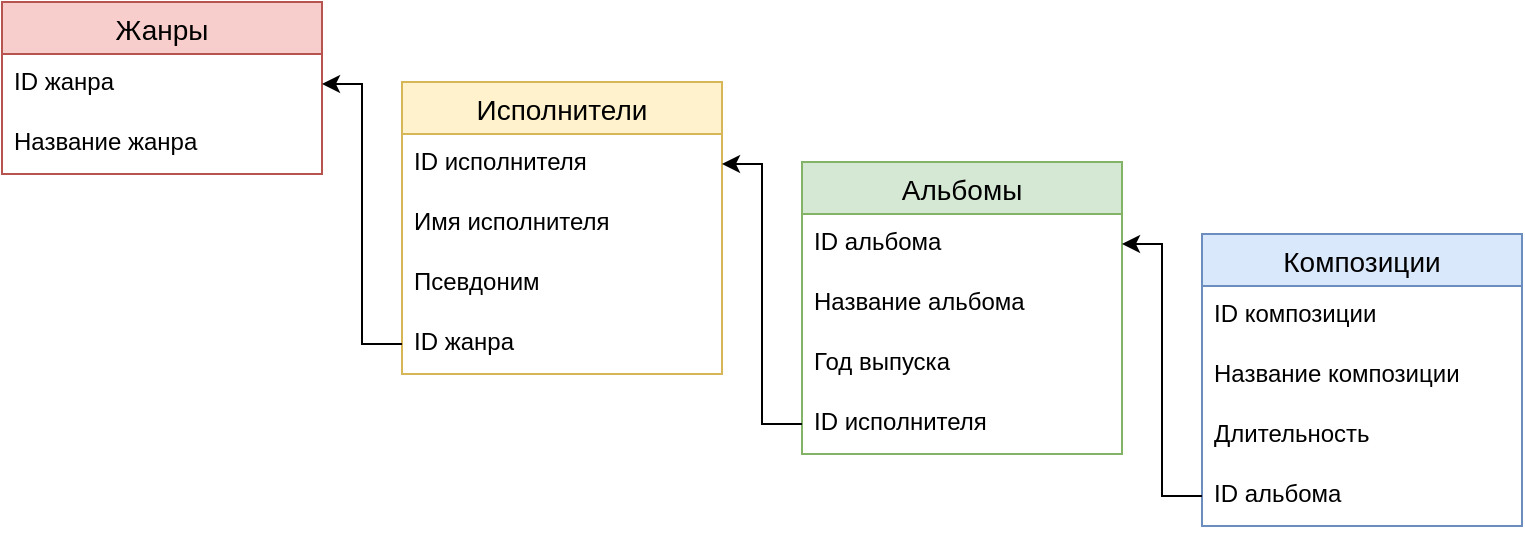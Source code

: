 <mxfile version="16.2.7" type="device"><diagram id="j3iI67QxOo-jWNAFrLE2" name="Page-1"><mxGraphModel dx="2253" dy="793" grid="1" gridSize="10" guides="1" tooltips="1" connect="1" arrows="1" fold="1" page="1" pageScale="1" pageWidth="827" pageHeight="1169" math="0" shadow="0"><root><mxCell id="0"/><mxCell id="1" parent="0"/><mxCell id="rVI9OrNfSdBvg8jA7I-M-1" value="Жанры" style="swimlane;fontStyle=0;childLayout=stackLayout;horizontal=1;startSize=26;horizontalStack=0;resizeParent=1;resizeParentMax=0;resizeLast=0;collapsible=1;marginBottom=0;align=center;fontSize=14;fillColor=#f8cecc;strokeColor=#b85450;" vertex="1" parent="1"><mxGeometry x="-160" y="80" width="160" height="86" as="geometry"/></mxCell><mxCell id="rVI9OrNfSdBvg8jA7I-M-2" value="ID жанра" style="text;strokeColor=none;fillColor=none;spacingLeft=4;spacingRight=4;overflow=hidden;rotatable=0;points=[[0,0.5],[1,0.5]];portConstraint=eastwest;fontSize=12;" vertex="1" parent="rVI9OrNfSdBvg8jA7I-M-1"><mxGeometry y="26" width="160" height="30" as="geometry"/></mxCell><mxCell id="rVI9OrNfSdBvg8jA7I-M-3" value="Название жанра" style="text;strokeColor=none;fillColor=none;spacingLeft=4;spacingRight=4;overflow=hidden;rotatable=0;points=[[0,0.5],[1,0.5]];portConstraint=eastwest;fontSize=12;" vertex="1" parent="rVI9OrNfSdBvg8jA7I-M-1"><mxGeometry y="56" width="160" height="30" as="geometry"/></mxCell><mxCell id="rVI9OrNfSdBvg8jA7I-M-42" value="Исполнители" style="swimlane;fontStyle=0;childLayout=stackLayout;horizontal=1;startSize=26;horizontalStack=0;resizeParent=1;resizeParentMax=0;resizeLast=0;collapsible=1;marginBottom=0;align=center;fontSize=14;fillColor=#fff2cc;strokeColor=#d6b656;" vertex="1" parent="1"><mxGeometry x="40" y="120" width="160" height="146" as="geometry"/></mxCell><mxCell id="rVI9OrNfSdBvg8jA7I-M-43" value="ID исполнителя" style="text;strokeColor=none;fillColor=none;spacingLeft=4;spacingRight=4;overflow=hidden;rotatable=0;points=[[0,0.5],[1,0.5]];portConstraint=eastwest;fontSize=12;" vertex="1" parent="rVI9OrNfSdBvg8jA7I-M-42"><mxGeometry y="26" width="160" height="30" as="geometry"/></mxCell><mxCell id="rVI9OrNfSdBvg8jA7I-M-44" value="Имя исполнителя" style="text;strokeColor=none;fillColor=none;spacingLeft=4;spacingRight=4;overflow=hidden;rotatable=0;points=[[0,0.5],[1,0.5]];portConstraint=eastwest;fontSize=12;" vertex="1" parent="rVI9OrNfSdBvg8jA7I-M-42"><mxGeometry y="56" width="160" height="30" as="geometry"/></mxCell><mxCell id="rVI9OrNfSdBvg8jA7I-M-4" value="Псевдоним" style="text;strokeColor=none;fillColor=none;spacingLeft=4;spacingRight=4;overflow=hidden;rotatable=0;points=[[0,0.5],[1,0.5]];portConstraint=eastwest;fontSize=12;" vertex="1" parent="rVI9OrNfSdBvg8jA7I-M-42"><mxGeometry y="86" width="160" height="30" as="geometry"/></mxCell><mxCell id="rVI9OrNfSdBvg8jA7I-M-45" value="ID жанра" style="text;strokeColor=none;fillColor=none;spacingLeft=4;spacingRight=4;overflow=hidden;rotatable=0;points=[[0,0.5],[1,0.5]];portConstraint=eastwest;fontSize=12;" vertex="1" parent="rVI9OrNfSdBvg8jA7I-M-42"><mxGeometry y="116" width="160" height="30" as="geometry"/></mxCell><mxCell id="rVI9OrNfSdBvg8jA7I-M-46" value="Альбомы" style="swimlane;fontStyle=0;childLayout=stackLayout;horizontal=1;startSize=26;horizontalStack=0;resizeParent=1;resizeParentMax=0;resizeLast=0;collapsible=1;marginBottom=0;align=center;fontSize=14;fillColor=#d5e8d4;strokeColor=#82b366;" vertex="1" parent="1"><mxGeometry x="240" y="160" width="160" height="146" as="geometry"/></mxCell><mxCell id="rVI9OrNfSdBvg8jA7I-M-47" value="ID альбома" style="text;strokeColor=none;fillColor=none;spacingLeft=4;spacingRight=4;overflow=hidden;rotatable=0;points=[[0,0.5],[1,0.5]];portConstraint=eastwest;fontSize=12;" vertex="1" parent="rVI9OrNfSdBvg8jA7I-M-46"><mxGeometry y="26" width="160" height="30" as="geometry"/></mxCell><mxCell id="rVI9OrNfSdBvg8jA7I-M-48" value="Название альбома" style="text;strokeColor=none;fillColor=none;spacingLeft=4;spacingRight=4;overflow=hidden;rotatable=0;points=[[0,0.5],[1,0.5]];portConstraint=eastwest;fontSize=12;" vertex="1" parent="rVI9OrNfSdBvg8jA7I-M-46"><mxGeometry y="56" width="160" height="30" as="geometry"/></mxCell><mxCell id="rVI9OrNfSdBvg8jA7I-M-49" value="Год выпуска" style="text;strokeColor=none;fillColor=none;spacingLeft=4;spacingRight=4;overflow=hidden;rotatable=0;points=[[0,0.5],[1,0.5]];portConstraint=eastwest;fontSize=12;" vertex="1" parent="rVI9OrNfSdBvg8jA7I-M-46"><mxGeometry y="86" width="160" height="30" as="geometry"/></mxCell><mxCell id="rVI9OrNfSdBvg8jA7I-M-54" value="ID исполнителя" style="text;strokeColor=none;fillColor=none;spacingLeft=4;spacingRight=4;overflow=hidden;rotatable=0;points=[[0,0.5],[1,0.5]];portConstraint=eastwest;fontSize=12;" vertex="1" parent="rVI9OrNfSdBvg8jA7I-M-46"><mxGeometry y="116" width="160" height="30" as="geometry"/></mxCell><mxCell id="rVI9OrNfSdBvg8jA7I-M-50" value="Композиции" style="swimlane;fontStyle=0;childLayout=stackLayout;horizontal=1;startSize=26;horizontalStack=0;resizeParent=1;resizeParentMax=0;resizeLast=0;collapsible=1;marginBottom=0;align=center;fontSize=14;fillColor=#dae8fc;strokeColor=#6c8ebf;" vertex="1" parent="1"><mxGeometry x="440" y="196" width="160" height="146" as="geometry"/></mxCell><mxCell id="rVI9OrNfSdBvg8jA7I-M-51" value="ID композиции" style="text;strokeColor=none;fillColor=none;spacingLeft=4;spacingRight=4;overflow=hidden;rotatable=0;points=[[0,0.5],[1,0.5]];portConstraint=eastwest;fontSize=12;" vertex="1" parent="rVI9OrNfSdBvg8jA7I-M-50"><mxGeometry y="26" width="160" height="30" as="geometry"/></mxCell><mxCell id="rVI9OrNfSdBvg8jA7I-M-52" value="Название композиции" style="text;strokeColor=none;fillColor=none;spacingLeft=4;spacingRight=4;overflow=hidden;rotatable=0;points=[[0,0.5],[1,0.5]];portConstraint=eastwest;fontSize=12;" vertex="1" parent="rVI9OrNfSdBvg8jA7I-M-50"><mxGeometry y="56" width="160" height="30" as="geometry"/></mxCell><mxCell id="rVI9OrNfSdBvg8jA7I-M-53" value="Длительность" style="text;strokeColor=none;fillColor=none;spacingLeft=4;spacingRight=4;overflow=hidden;rotatable=0;points=[[0,0.5],[1,0.5]];portConstraint=eastwest;fontSize=12;" vertex="1" parent="rVI9OrNfSdBvg8jA7I-M-50"><mxGeometry y="86" width="160" height="30" as="geometry"/></mxCell><mxCell id="rVI9OrNfSdBvg8jA7I-M-55" value="ID альбома" style="text;strokeColor=none;fillColor=none;spacingLeft=4;spacingRight=4;overflow=hidden;rotatable=0;points=[[0,0.5],[1,0.5]];portConstraint=eastwest;fontSize=12;" vertex="1" parent="rVI9OrNfSdBvg8jA7I-M-50"><mxGeometry y="116" width="160" height="30" as="geometry"/></mxCell><mxCell id="rVI9OrNfSdBvg8jA7I-M-57" value="" style="edgeStyle=elbowEdgeStyle;elbow=horizontal;endArrow=classic;html=1;rounded=0;exitX=0;exitY=0.5;exitDx=0;exitDy=0;entryX=1;entryY=0.5;entryDx=0;entryDy=0;" edge="1" parent="1" source="rVI9OrNfSdBvg8jA7I-M-55" target="rVI9OrNfSdBvg8jA7I-M-47"><mxGeometry width="50" height="50" relative="1" as="geometry"><mxPoint x="420" y="320" as="sourcePoint"/><mxPoint x="370" y="350" as="targetPoint"/></mxGeometry></mxCell><mxCell id="rVI9OrNfSdBvg8jA7I-M-60" value="" style="edgeStyle=elbowEdgeStyle;elbow=horizontal;endArrow=classic;html=1;rounded=0;exitX=0;exitY=0.5;exitDx=0;exitDy=0;entryX=1;entryY=0.5;entryDx=0;entryDy=0;" edge="1" parent="1" source="rVI9OrNfSdBvg8jA7I-M-54" target="rVI9OrNfSdBvg8jA7I-M-43"><mxGeometry width="50" height="50" relative="1" as="geometry"><mxPoint x="110" y="390" as="sourcePoint"/><mxPoint x="110" y="340" as="targetPoint"/></mxGeometry></mxCell><mxCell id="rVI9OrNfSdBvg8jA7I-M-61" value="" style="edgeStyle=elbowEdgeStyle;elbow=horizontal;endArrow=classic;html=1;rounded=0;exitX=0;exitY=0.5;exitDx=0;exitDy=0;entryX=1;entryY=0.5;entryDx=0;entryDy=0;" edge="1" parent="1" source="rVI9OrNfSdBvg8jA7I-M-45" target="rVI9OrNfSdBvg8jA7I-M-2"><mxGeometry width="50" height="50" relative="1" as="geometry"><mxPoint x="40" y="258" as="sourcePoint"/><mxPoint y="128" as="targetPoint"/></mxGeometry></mxCell></root></mxGraphModel></diagram></mxfile>